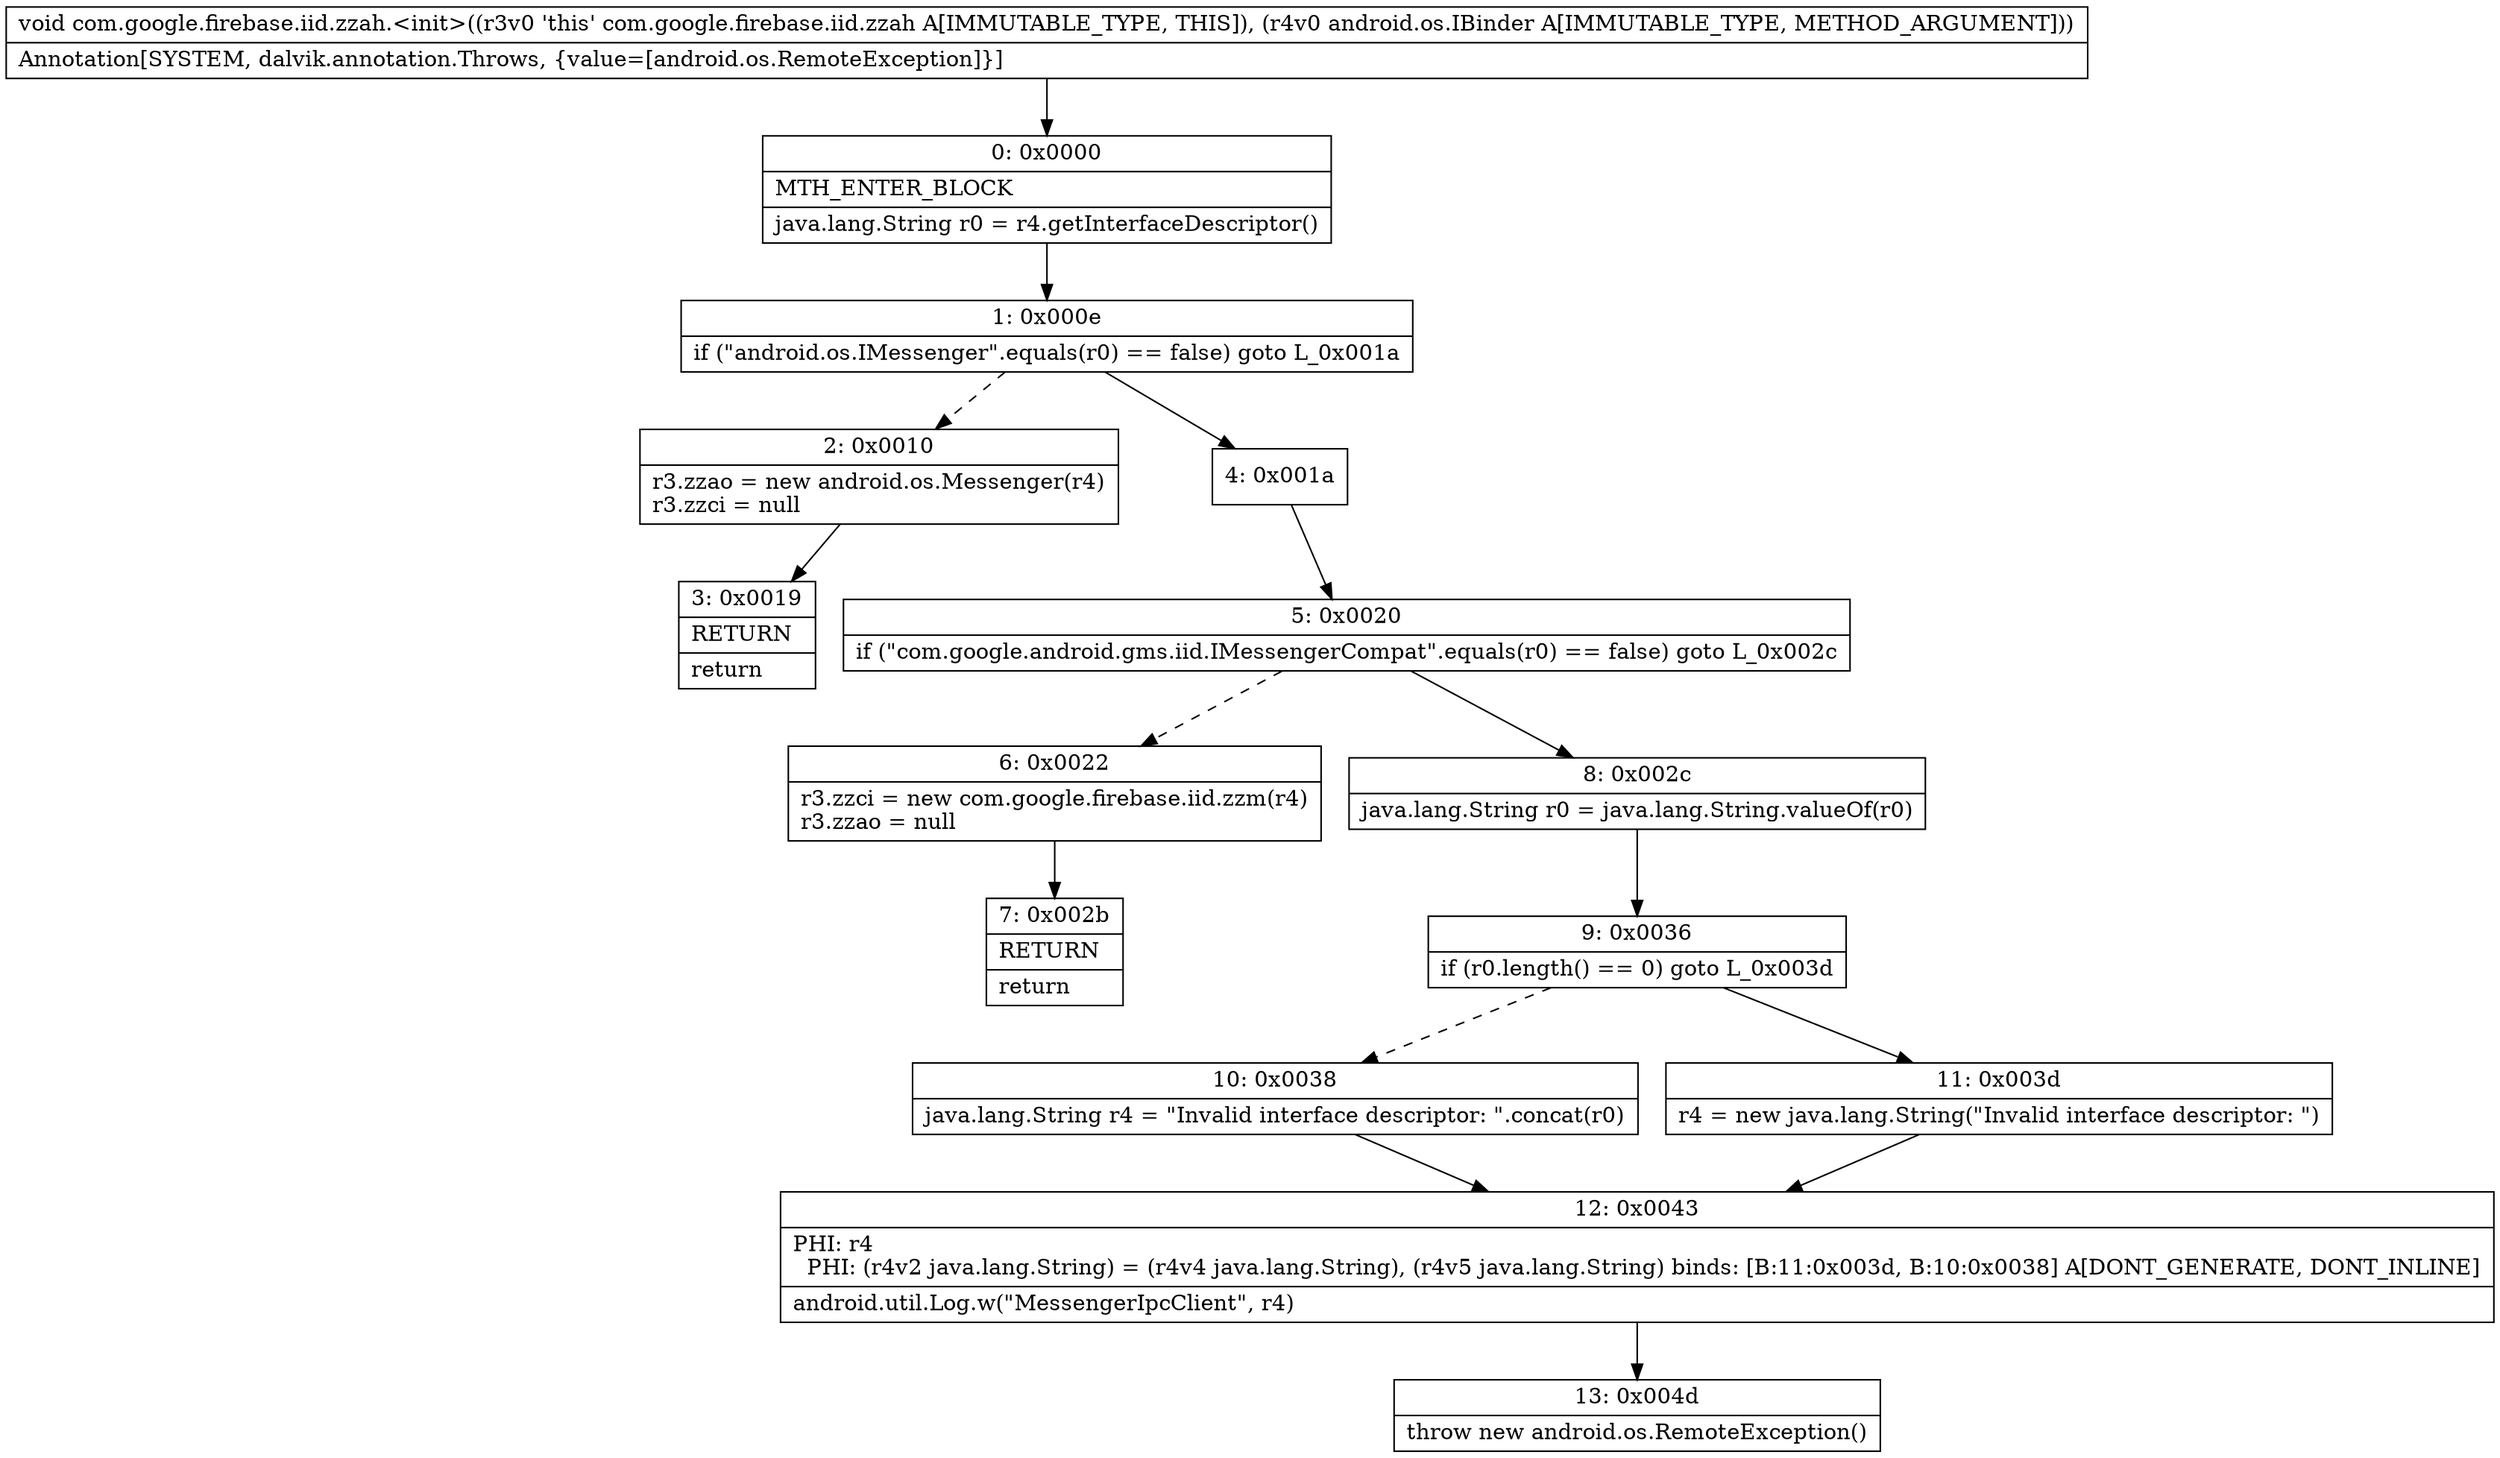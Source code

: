 digraph "CFG forcom.google.firebase.iid.zzah.\<init\>(Landroid\/os\/IBinder;)V" {
Node_0 [shape=record,label="{0\:\ 0x0000|MTH_ENTER_BLOCK\l|java.lang.String r0 = r4.getInterfaceDescriptor()\l}"];
Node_1 [shape=record,label="{1\:\ 0x000e|if (\"android.os.IMessenger\".equals(r0) == false) goto L_0x001a\l}"];
Node_2 [shape=record,label="{2\:\ 0x0010|r3.zzao = new android.os.Messenger(r4)\lr3.zzci = null\l}"];
Node_3 [shape=record,label="{3\:\ 0x0019|RETURN\l|return\l}"];
Node_4 [shape=record,label="{4\:\ 0x001a}"];
Node_5 [shape=record,label="{5\:\ 0x0020|if (\"com.google.android.gms.iid.IMessengerCompat\".equals(r0) == false) goto L_0x002c\l}"];
Node_6 [shape=record,label="{6\:\ 0x0022|r3.zzci = new com.google.firebase.iid.zzm(r4)\lr3.zzao = null\l}"];
Node_7 [shape=record,label="{7\:\ 0x002b|RETURN\l|return\l}"];
Node_8 [shape=record,label="{8\:\ 0x002c|java.lang.String r0 = java.lang.String.valueOf(r0)\l}"];
Node_9 [shape=record,label="{9\:\ 0x0036|if (r0.length() == 0) goto L_0x003d\l}"];
Node_10 [shape=record,label="{10\:\ 0x0038|java.lang.String r4 = \"Invalid interface descriptor: \".concat(r0)\l}"];
Node_11 [shape=record,label="{11\:\ 0x003d|r4 = new java.lang.String(\"Invalid interface descriptor: \")\l}"];
Node_12 [shape=record,label="{12\:\ 0x0043|PHI: r4 \l  PHI: (r4v2 java.lang.String) = (r4v4 java.lang.String), (r4v5 java.lang.String) binds: [B:11:0x003d, B:10:0x0038] A[DONT_GENERATE, DONT_INLINE]\l|android.util.Log.w(\"MessengerIpcClient\", r4)\l}"];
Node_13 [shape=record,label="{13\:\ 0x004d|throw new android.os.RemoteException()\l}"];
MethodNode[shape=record,label="{void com.google.firebase.iid.zzah.\<init\>((r3v0 'this' com.google.firebase.iid.zzah A[IMMUTABLE_TYPE, THIS]), (r4v0 android.os.IBinder A[IMMUTABLE_TYPE, METHOD_ARGUMENT]))  | Annotation[SYSTEM, dalvik.annotation.Throws, \{value=[android.os.RemoteException]\}]\l}"];
MethodNode -> Node_0;
Node_0 -> Node_1;
Node_1 -> Node_2[style=dashed];
Node_1 -> Node_4;
Node_2 -> Node_3;
Node_4 -> Node_5;
Node_5 -> Node_6[style=dashed];
Node_5 -> Node_8;
Node_6 -> Node_7;
Node_8 -> Node_9;
Node_9 -> Node_10[style=dashed];
Node_9 -> Node_11;
Node_10 -> Node_12;
Node_11 -> Node_12;
Node_12 -> Node_13;
}

